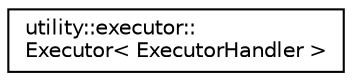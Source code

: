 digraph "Graphical Class Hierarchy"
{
 // LATEX_PDF_SIZE
  edge [fontname="Helvetica",fontsize="10",labelfontname="Helvetica",labelfontsize="10"];
  node [fontname="Helvetica",fontsize="10",shape=record];
  rankdir="LR";
  Node0 [label="utility::executor::\lExecutor\< ExecutorHandler \>",height=0.2,width=0.4,color="black", fillcolor="white", style="filled",URL="$classutility_1_1executor_1_1Executor.html",tooltip=" "];
}
